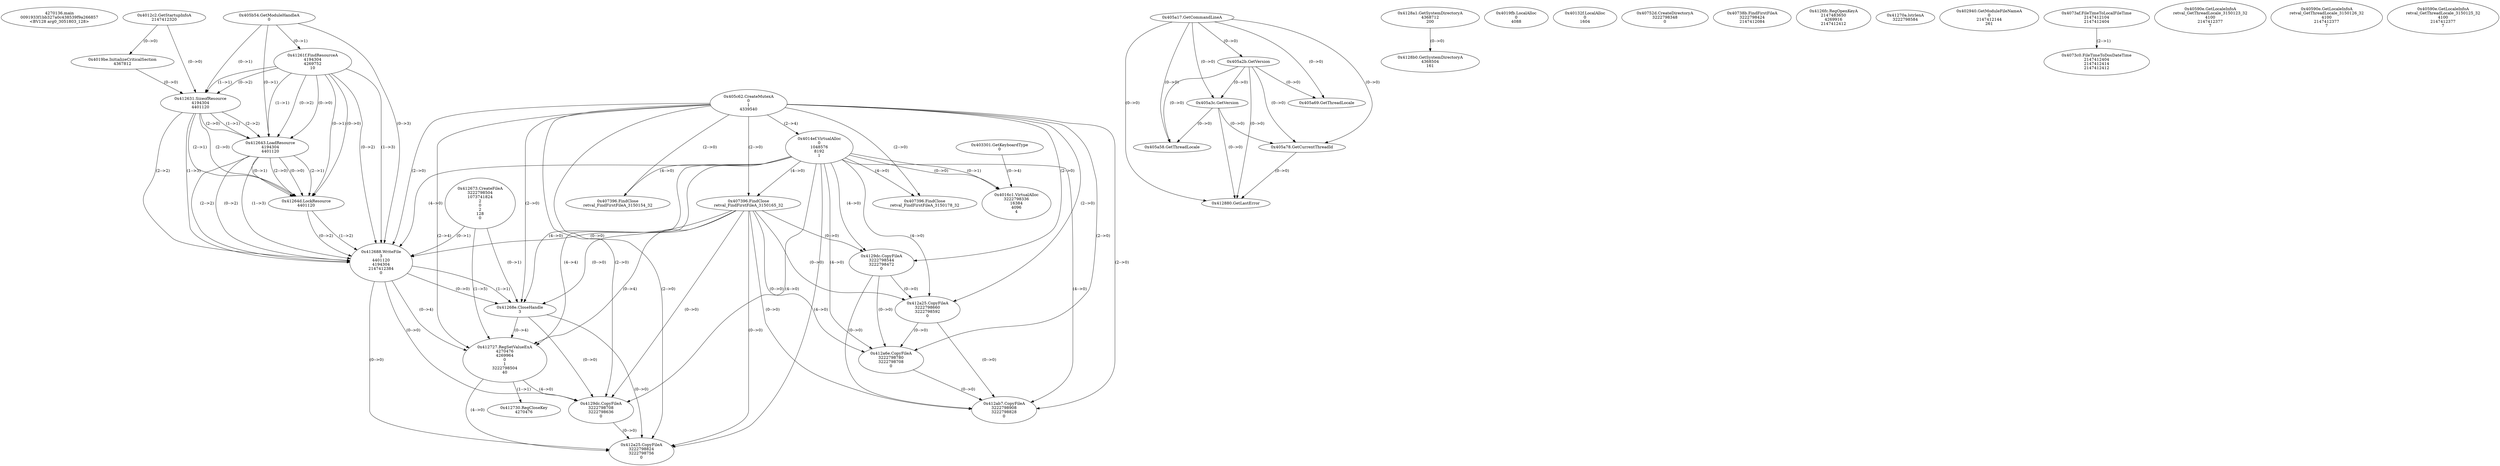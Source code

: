 // Global SCDG with merge call
digraph {
	0 [label="4270136.main
0091933f1bb327a0c438539f9a266857
<BV128 arg0_3051803_128>"]
	1 [label="0x405b54.GetModuleHandleA
0"]
	2 [label="0x403301.GetKeyboardType
0"]
	3 [label="0x405a17.GetCommandLineA
"]
	4 [label="0x4012c2.GetStartupInfoA
2147412320"]
	5 [label="0x405a2b.GetVersion
"]
	3 -> 5 [label="(0-->0)"]
	6 [label="0x405a3c.GetVersion
"]
	3 -> 6 [label="(0-->0)"]
	5 -> 6 [label="(0-->0)"]
	7 [label="0x405a78.GetCurrentThreadId
"]
	3 -> 7 [label="(0-->0)"]
	5 -> 7 [label="(0-->0)"]
	6 -> 7 [label="(0-->0)"]
	8 [label="0x405c62.CreateMutexA
0
1
4339540"]
	9 [label="0x412880.GetLastError
"]
	3 -> 9 [label="(0-->0)"]
	5 -> 9 [label="(0-->0)"]
	6 -> 9 [label="(0-->0)"]
	7 -> 9 [label="(0-->0)"]
	10 [label="0x4128a1.GetSystemDirectoryA
4368712
200"]
	11 [label="0x4128b0.GetSystemDirectoryA
4368504
161"]
	10 -> 11 [label="(0-->0)"]
	12 [label="0x4019be.InitializeCriticalSection
4367812"]
	4 -> 12 [label="(0-->0)"]
	13 [label="0x4019fb.LocalAlloc
0
4088"]
	14 [label="0x4014ef.VirtualAlloc
0
1048576
8192
1"]
	8 -> 14 [label="(2-->4)"]
	15 [label="0x40132f.LocalAlloc
0
1604"]
	16 [label="0x4016c1.VirtualAlloc
3222798336
16384
4096
4"]
	14 -> 16 [label="(0-->1)"]
	2 -> 16 [label="(0-->4)"]
	14 -> 16 [label="(0-->0)"]
	17 [label="0x40752d.CreateDirectoryA
3222798348
0"]
	18 [label="0x40738b.FindFirstFileA
3222798424
2147412084"]
	19 [label="0x407396.FindClose
retval_FindFirstFileA_3150165_32"]
	8 -> 19 [label="(2-->0)"]
	14 -> 19 [label="(4-->0)"]
	20 [label="0x41261f.FindResourceA
4194304
4269752
10"]
	1 -> 20 [label="(0-->1)"]
	21 [label="0x412631.SizeofResource
4194304
4401120"]
	1 -> 21 [label="(0-->1)"]
	20 -> 21 [label="(1-->1)"]
	20 -> 21 [label="(0-->2)"]
	4 -> 21 [label="(0-->0)"]
	12 -> 21 [label="(0-->0)"]
	22 [label="0x412643.LoadResource
4194304
4401120"]
	1 -> 22 [label="(0-->1)"]
	20 -> 22 [label="(1-->1)"]
	21 -> 22 [label="(1-->1)"]
	20 -> 22 [label="(0-->2)"]
	21 -> 22 [label="(2-->2)"]
	20 -> 22 [label="(0-->0)"]
	21 -> 22 [label="(2-->0)"]
	23 [label="0x41264d.LockResource
4401120"]
	20 -> 23 [label="(0-->1)"]
	21 -> 23 [label="(2-->1)"]
	22 -> 23 [label="(2-->1)"]
	22 -> 23 [label="(0-->1)"]
	20 -> 23 [label="(0-->0)"]
	21 -> 23 [label="(2-->0)"]
	22 -> 23 [label="(2-->0)"]
	22 -> 23 [label="(0-->0)"]
	24 [label="0x412673.CreateFileA
3222798504
1073741824
2
0
2
128
0"]
	25 [label="0x412688.WriteFile
3
4401120
4194304
2147412384
0"]
	24 -> 25 [label="(0-->1)"]
	20 -> 25 [label="(0-->2)"]
	21 -> 25 [label="(2-->2)"]
	22 -> 25 [label="(2-->2)"]
	22 -> 25 [label="(0-->2)"]
	23 -> 25 [label="(1-->2)"]
	23 -> 25 [label="(0-->2)"]
	1 -> 25 [label="(0-->3)"]
	20 -> 25 [label="(1-->3)"]
	21 -> 25 [label="(1-->3)"]
	22 -> 25 [label="(1-->3)"]
	8 -> 25 [label="(2-->0)"]
	14 -> 25 [label="(4-->0)"]
	19 -> 25 [label="(0-->0)"]
	26 [label="0x41268e.CloseHandle
3"]
	24 -> 26 [label="(0-->1)"]
	25 -> 26 [label="(1-->1)"]
	8 -> 26 [label="(2-->0)"]
	14 -> 26 [label="(4-->0)"]
	19 -> 26 [label="(0-->0)"]
	25 -> 26 [label="(0-->0)"]
	27 [label="0x4126fc.RegOpenKeyA
2147483650
4269916
2147412412"]
	28 [label="0x41270a.lstrlenA
3222798584"]
	29 [label="0x412727.RegSetValueExA
4270476
4269964
0
1
3222798504
40"]
	8 -> 29 [label="(2-->4)"]
	14 -> 29 [label="(4-->4)"]
	19 -> 29 [label="(0-->4)"]
	25 -> 29 [label="(0-->4)"]
	26 -> 29 [label="(0-->4)"]
	24 -> 29 [label="(1-->5)"]
	30 [label="0x412730.RegCloseKey
4270476"]
	29 -> 30 [label="(1-->1)"]
	31 [label="0x402940.GetModuleFileNameA
0
2147412144
261"]
	32 [label="0x4129dc.CopyFileA
3222798708
3222798636
0"]
	8 -> 32 [label="(2-->0)"]
	14 -> 32 [label="(4-->0)"]
	19 -> 32 [label="(0-->0)"]
	25 -> 32 [label="(0-->0)"]
	26 -> 32 [label="(0-->0)"]
	29 -> 32 [label="(4-->0)"]
	33 [label="0x412a25.CopyFileA
3222798824
3222798756
0"]
	8 -> 33 [label="(2-->0)"]
	14 -> 33 [label="(4-->0)"]
	19 -> 33 [label="(0-->0)"]
	25 -> 33 [label="(0-->0)"]
	26 -> 33 [label="(0-->0)"]
	29 -> 33 [label="(4-->0)"]
	32 -> 33 [label="(0-->0)"]
	34 [label="0x4073af.FileTimeToLocalFileTime
2147412104
2147412404"]
	35 [label="0x4073c0.FileTimeToDosDateTime
2147412404
2147412414
2147412412"]
	34 -> 35 [label="(2-->1)"]
	36 [label="0x407396.FindClose
retval_FindFirstFileA_3150154_32"]
	8 -> 36 [label="(2-->0)"]
	14 -> 36 [label="(4-->0)"]
	37 [label="0x4129dc.CopyFileA
3222798544
3222798472
0"]
	8 -> 37 [label="(2-->0)"]
	14 -> 37 [label="(4-->0)"]
	19 -> 37 [label="(0-->0)"]
	38 [label="0x412a25.CopyFileA
3222798660
3222798592
0"]
	8 -> 38 [label="(2-->0)"]
	14 -> 38 [label="(4-->0)"]
	19 -> 38 [label="(0-->0)"]
	37 -> 38 [label="(0-->0)"]
	39 [label="0x412a6e.CopyFileA
3222798780
3222798708
0"]
	8 -> 39 [label="(2-->0)"]
	14 -> 39 [label="(4-->0)"]
	19 -> 39 [label="(0-->0)"]
	37 -> 39 [label="(0-->0)"]
	38 -> 39 [label="(0-->0)"]
	40 [label="0x412ab7.CopyFileA
3222798908
3222798828
0"]
	8 -> 40 [label="(2-->0)"]
	14 -> 40 [label="(4-->0)"]
	19 -> 40 [label="(0-->0)"]
	37 -> 40 [label="(0-->0)"]
	38 -> 40 [label="(0-->0)"]
	39 -> 40 [label="(0-->0)"]
	41 [label="0x405a69.GetThreadLocale
"]
	3 -> 41 [label="(0-->0)"]
	5 -> 41 [label="(0-->0)"]
	42 [label="0x40590e.GetLocaleInfoA
retval_GetThreadLocale_3150123_32
4100
2147412377
7"]
	43 [label="0x407396.FindClose
retval_FindFirstFileA_3150178_32"]
	8 -> 43 [label="(2-->0)"]
	14 -> 43 [label="(4-->0)"]
	44 [label="0x405a58.GetThreadLocale
"]
	3 -> 44 [label="(0-->0)"]
	5 -> 44 [label="(0-->0)"]
	6 -> 44 [label="(0-->0)"]
	45 [label="0x40590e.GetLocaleInfoA
retval_GetThreadLocale_3150126_32
4100
2147412377
7"]
	46 [label="0x40590e.GetLocaleInfoA
retval_GetThreadLocale_3150125_32
4100
2147412377
7"]
}
